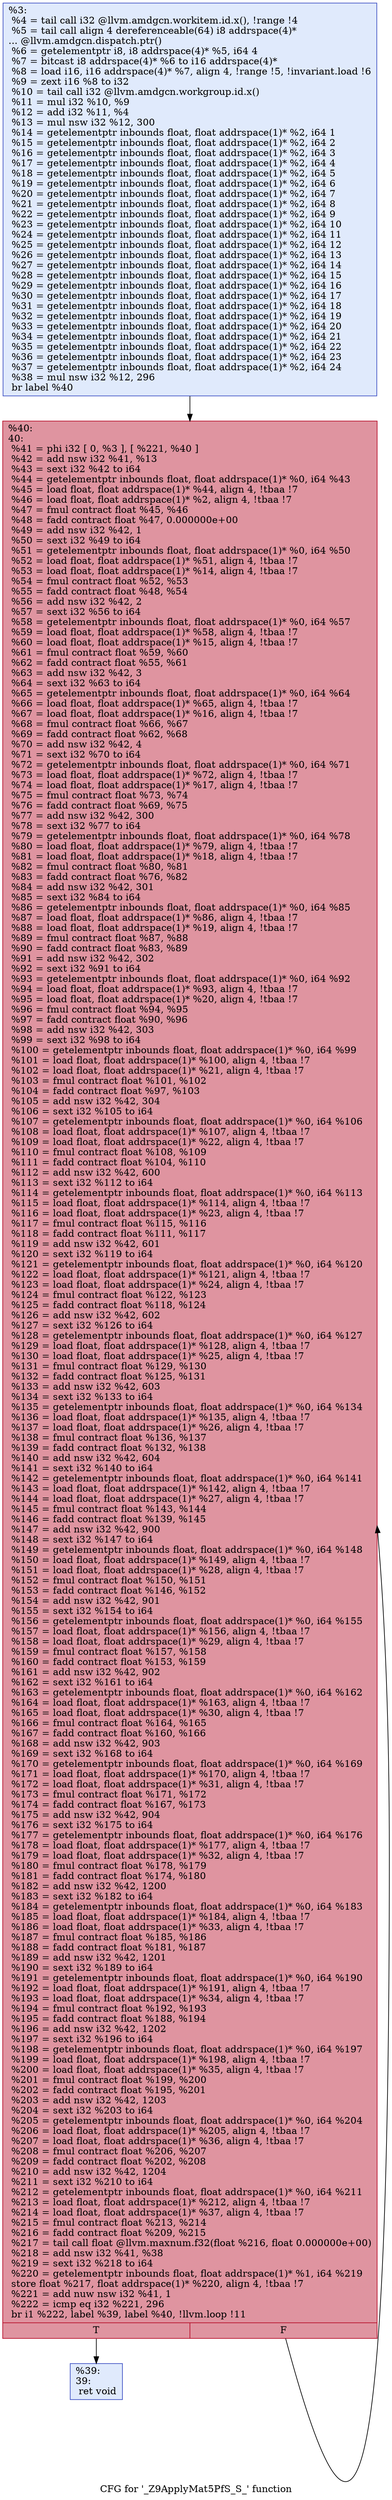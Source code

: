digraph "CFG for '_Z9ApplyMat5PfS_S_' function" {
	label="CFG for '_Z9ApplyMat5PfS_S_' function";

	Node0x45258e0 [shape=record,color="#3d50c3ff", style=filled, fillcolor="#b9d0f970",label="{%3:\l  %4 = tail call i32 @llvm.amdgcn.workitem.id.x(), !range !4\l  %5 = tail call align 4 dereferenceable(64) i8 addrspace(4)*\l... @llvm.amdgcn.dispatch.ptr()\l  %6 = getelementptr i8, i8 addrspace(4)* %5, i64 4\l  %7 = bitcast i8 addrspace(4)* %6 to i16 addrspace(4)*\l  %8 = load i16, i16 addrspace(4)* %7, align 4, !range !5, !invariant.load !6\l  %9 = zext i16 %8 to i32\l  %10 = tail call i32 @llvm.amdgcn.workgroup.id.x()\l  %11 = mul i32 %10, %9\l  %12 = add i32 %11, %4\l  %13 = mul nsw i32 %12, 300\l  %14 = getelementptr inbounds float, float addrspace(1)* %2, i64 1\l  %15 = getelementptr inbounds float, float addrspace(1)* %2, i64 2\l  %16 = getelementptr inbounds float, float addrspace(1)* %2, i64 3\l  %17 = getelementptr inbounds float, float addrspace(1)* %2, i64 4\l  %18 = getelementptr inbounds float, float addrspace(1)* %2, i64 5\l  %19 = getelementptr inbounds float, float addrspace(1)* %2, i64 6\l  %20 = getelementptr inbounds float, float addrspace(1)* %2, i64 7\l  %21 = getelementptr inbounds float, float addrspace(1)* %2, i64 8\l  %22 = getelementptr inbounds float, float addrspace(1)* %2, i64 9\l  %23 = getelementptr inbounds float, float addrspace(1)* %2, i64 10\l  %24 = getelementptr inbounds float, float addrspace(1)* %2, i64 11\l  %25 = getelementptr inbounds float, float addrspace(1)* %2, i64 12\l  %26 = getelementptr inbounds float, float addrspace(1)* %2, i64 13\l  %27 = getelementptr inbounds float, float addrspace(1)* %2, i64 14\l  %28 = getelementptr inbounds float, float addrspace(1)* %2, i64 15\l  %29 = getelementptr inbounds float, float addrspace(1)* %2, i64 16\l  %30 = getelementptr inbounds float, float addrspace(1)* %2, i64 17\l  %31 = getelementptr inbounds float, float addrspace(1)* %2, i64 18\l  %32 = getelementptr inbounds float, float addrspace(1)* %2, i64 19\l  %33 = getelementptr inbounds float, float addrspace(1)* %2, i64 20\l  %34 = getelementptr inbounds float, float addrspace(1)* %2, i64 21\l  %35 = getelementptr inbounds float, float addrspace(1)* %2, i64 22\l  %36 = getelementptr inbounds float, float addrspace(1)* %2, i64 23\l  %37 = getelementptr inbounds float, float addrspace(1)* %2, i64 24\l  %38 = mul nsw i32 %12, 296\l  br label %40\l}"];
	Node0x45258e0 -> Node0x4528d50;
	Node0x4528e50 [shape=record,color="#3d50c3ff", style=filled, fillcolor="#b9d0f970",label="{%39:\l39:                                               \l  ret void\l}"];
	Node0x4528d50 [shape=record,color="#b70d28ff", style=filled, fillcolor="#b70d2870",label="{%40:\l40:                                               \l  %41 = phi i32 [ 0, %3 ], [ %221, %40 ]\l  %42 = add nsw i32 %41, %13\l  %43 = sext i32 %42 to i64\l  %44 = getelementptr inbounds float, float addrspace(1)* %0, i64 %43\l  %45 = load float, float addrspace(1)* %44, align 4, !tbaa !7\l  %46 = load float, float addrspace(1)* %2, align 4, !tbaa !7\l  %47 = fmul contract float %45, %46\l  %48 = fadd contract float %47, 0.000000e+00\l  %49 = add nsw i32 %42, 1\l  %50 = sext i32 %49 to i64\l  %51 = getelementptr inbounds float, float addrspace(1)* %0, i64 %50\l  %52 = load float, float addrspace(1)* %51, align 4, !tbaa !7\l  %53 = load float, float addrspace(1)* %14, align 4, !tbaa !7\l  %54 = fmul contract float %52, %53\l  %55 = fadd contract float %48, %54\l  %56 = add nsw i32 %42, 2\l  %57 = sext i32 %56 to i64\l  %58 = getelementptr inbounds float, float addrspace(1)* %0, i64 %57\l  %59 = load float, float addrspace(1)* %58, align 4, !tbaa !7\l  %60 = load float, float addrspace(1)* %15, align 4, !tbaa !7\l  %61 = fmul contract float %59, %60\l  %62 = fadd contract float %55, %61\l  %63 = add nsw i32 %42, 3\l  %64 = sext i32 %63 to i64\l  %65 = getelementptr inbounds float, float addrspace(1)* %0, i64 %64\l  %66 = load float, float addrspace(1)* %65, align 4, !tbaa !7\l  %67 = load float, float addrspace(1)* %16, align 4, !tbaa !7\l  %68 = fmul contract float %66, %67\l  %69 = fadd contract float %62, %68\l  %70 = add nsw i32 %42, 4\l  %71 = sext i32 %70 to i64\l  %72 = getelementptr inbounds float, float addrspace(1)* %0, i64 %71\l  %73 = load float, float addrspace(1)* %72, align 4, !tbaa !7\l  %74 = load float, float addrspace(1)* %17, align 4, !tbaa !7\l  %75 = fmul contract float %73, %74\l  %76 = fadd contract float %69, %75\l  %77 = add nsw i32 %42, 300\l  %78 = sext i32 %77 to i64\l  %79 = getelementptr inbounds float, float addrspace(1)* %0, i64 %78\l  %80 = load float, float addrspace(1)* %79, align 4, !tbaa !7\l  %81 = load float, float addrspace(1)* %18, align 4, !tbaa !7\l  %82 = fmul contract float %80, %81\l  %83 = fadd contract float %76, %82\l  %84 = add nsw i32 %42, 301\l  %85 = sext i32 %84 to i64\l  %86 = getelementptr inbounds float, float addrspace(1)* %0, i64 %85\l  %87 = load float, float addrspace(1)* %86, align 4, !tbaa !7\l  %88 = load float, float addrspace(1)* %19, align 4, !tbaa !7\l  %89 = fmul contract float %87, %88\l  %90 = fadd contract float %83, %89\l  %91 = add nsw i32 %42, 302\l  %92 = sext i32 %91 to i64\l  %93 = getelementptr inbounds float, float addrspace(1)* %0, i64 %92\l  %94 = load float, float addrspace(1)* %93, align 4, !tbaa !7\l  %95 = load float, float addrspace(1)* %20, align 4, !tbaa !7\l  %96 = fmul contract float %94, %95\l  %97 = fadd contract float %90, %96\l  %98 = add nsw i32 %42, 303\l  %99 = sext i32 %98 to i64\l  %100 = getelementptr inbounds float, float addrspace(1)* %0, i64 %99\l  %101 = load float, float addrspace(1)* %100, align 4, !tbaa !7\l  %102 = load float, float addrspace(1)* %21, align 4, !tbaa !7\l  %103 = fmul contract float %101, %102\l  %104 = fadd contract float %97, %103\l  %105 = add nsw i32 %42, 304\l  %106 = sext i32 %105 to i64\l  %107 = getelementptr inbounds float, float addrspace(1)* %0, i64 %106\l  %108 = load float, float addrspace(1)* %107, align 4, !tbaa !7\l  %109 = load float, float addrspace(1)* %22, align 4, !tbaa !7\l  %110 = fmul contract float %108, %109\l  %111 = fadd contract float %104, %110\l  %112 = add nsw i32 %42, 600\l  %113 = sext i32 %112 to i64\l  %114 = getelementptr inbounds float, float addrspace(1)* %0, i64 %113\l  %115 = load float, float addrspace(1)* %114, align 4, !tbaa !7\l  %116 = load float, float addrspace(1)* %23, align 4, !tbaa !7\l  %117 = fmul contract float %115, %116\l  %118 = fadd contract float %111, %117\l  %119 = add nsw i32 %42, 601\l  %120 = sext i32 %119 to i64\l  %121 = getelementptr inbounds float, float addrspace(1)* %0, i64 %120\l  %122 = load float, float addrspace(1)* %121, align 4, !tbaa !7\l  %123 = load float, float addrspace(1)* %24, align 4, !tbaa !7\l  %124 = fmul contract float %122, %123\l  %125 = fadd contract float %118, %124\l  %126 = add nsw i32 %42, 602\l  %127 = sext i32 %126 to i64\l  %128 = getelementptr inbounds float, float addrspace(1)* %0, i64 %127\l  %129 = load float, float addrspace(1)* %128, align 4, !tbaa !7\l  %130 = load float, float addrspace(1)* %25, align 4, !tbaa !7\l  %131 = fmul contract float %129, %130\l  %132 = fadd contract float %125, %131\l  %133 = add nsw i32 %42, 603\l  %134 = sext i32 %133 to i64\l  %135 = getelementptr inbounds float, float addrspace(1)* %0, i64 %134\l  %136 = load float, float addrspace(1)* %135, align 4, !tbaa !7\l  %137 = load float, float addrspace(1)* %26, align 4, !tbaa !7\l  %138 = fmul contract float %136, %137\l  %139 = fadd contract float %132, %138\l  %140 = add nsw i32 %42, 604\l  %141 = sext i32 %140 to i64\l  %142 = getelementptr inbounds float, float addrspace(1)* %0, i64 %141\l  %143 = load float, float addrspace(1)* %142, align 4, !tbaa !7\l  %144 = load float, float addrspace(1)* %27, align 4, !tbaa !7\l  %145 = fmul contract float %143, %144\l  %146 = fadd contract float %139, %145\l  %147 = add nsw i32 %42, 900\l  %148 = sext i32 %147 to i64\l  %149 = getelementptr inbounds float, float addrspace(1)* %0, i64 %148\l  %150 = load float, float addrspace(1)* %149, align 4, !tbaa !7\l  %151 = load float, float addrspace(1)* %28, align 4, !tbaa !7\l  %152 = fmul contract float %150, %151\l  %153 = fadd contract float %146, %152\l  %154 = add nsw i32 %42, 901\l  %155 = sext i32 %154 to i64\l  %156 = getelementptr inbounds float, float addrspace(1)* %0, i64 %155\l  %157 = load float, float addrspace(1)* %156, align 4, !tbaa !7\l  %158 = load float, float addrspace(1)* %29, align 4, !tbaa !7\l  %159 = fmul contract float %157, %158\l  %160 = fadd contract float %153, %159\l  %161 = add nsw i32 %42, 902\l  %162 = sext i32 %161 to i64\l  %163 = getelementptr inbounds float, float addrspace(1)* %0, i64 %162\l  %164 = load float, float addrspace(1)* %163, align 4, !tbaa !7\l  %165 = load float, float addrspace(1)* %30, align 4, !tbaa !7\l  %166 = fmul contract float %164, %165\l  %167 = fadd contract float %160, %166\l  %168 = add nsw i32 %42, 903\l  %169 = sext i32 %168 to i64\l  %170 = getelementptr inbounds float, float addrspace(1)* %0, i64 %169\l  %171 = load float, float addrspace(1)* %170, align 4, !tbaa !7\l  %172 = load float, float addrspace(1)* %31, align 4, !tbaa !7\l  %173 = fmul contract float %171, %172\l  %174 = fadd contract float %167, %173\l  %175 = add nsw i32 %42, 904\l  %176 = sext i32 %175 to i64\l  %177 = getelementptr inbounds float, float addrspace(1)* %0, i64 %176\l  %178 = load float, float addrspace(1)* %177, align 4, !tbaa !7\l  %179 = load float, float addrspace(1)* %32, align 4, !tbaa !7\l  %180 = fmul contract float %178, %179\l  %181 = fadd contract float %174, %180\l  %182 = add nsw i32 %42, 1200\l  %183 = sext i32 %182 to i64\l  %184 = getelementptr inbounds float, float addrspace(1)* %0, i64 %183\l  %185 = load float, float addrspace(1)* %184, align 4, !tbaa !7\l  %186 = load float, float addrspace(1)* %33, align 4, !tbaa !7\l  %187 = fmul contract float %185, %186\l  %188 = fadd contract float %181, %187\l  %189 = add nsw i32 %42, 1201\l  %190 = sext i32 %189 to i64\l  %191 = getelementptr inbounds float, float addrspace(1)* %0, i64 %190\l  %192 = load float, float addrspace(1)* %191, align 4, !tbaa !7\l  %193 = load float, float addrspace(1)* %34, align 4, !tbaa !7\l  %194 = fmul contract float %192, %193\l  %195 = fadd contract float %188, %194\l  %196 = add nsw i32 %42, 1202\l  %197 = sext i32 %196 to i64\l  %198 = getelementptr inbounds float, float addrspace(1)* %0, i64 %197\l  %199 = load float, float addrspace(1)* %198, align 4, !tbaa !7\l  %200 = load float, float addrspace(1)* %35, align 4, !tbaa !7\l  %201 = fmul contract float %199, %200\l  %202 = fadd contract float %195, %201\l  %203 = add nsw i32 %42, 1203\l  %204 = sext i32 %203 to i64\l  %205 = getelementptr inbounds float, float addrspace(1)* %0, i64 %204\l  %206 = load float, float addrspace(1)* %205, align 4, !tbaa !7\l  %207 = load float, float addrspace(1)* %36, align 4, !tbaa !7\l  %208 = fmul contract float %206, %207\l  %209 = fadd contract float %202, %208\l  %210 = add nsw i32 %42, 1204\l  %211 = sext i32 %210 to i64\l  %212 = getelementptr inbounds float, float addrspace(1)* %0, i64 %211\l  %213 = load float, float addrspace(1)* %212, align 4, !tbaa !7\l  %214 = load float, float addrspace(1)* %37, align 4, !tbaa !7\l  %215 = fmul contract float %213, %214\l  %216 = fadd contract float %209, %215\l  %217 = tail call float @llvm.maxnum.f32(float %216, float 0.000000e+00)\l  %218 = add nsw i32 %41, %38\l  %219 = sext i32 %218 to i64\l  %220 = getelementptr inbounds float, float addrspace(1)* %1, i64 %219\l  store float %217, float addrspace(1)* %220, align 4, !tbaa !7\l  %221 = add nuw nsw i32 %41, 1\l  %222 = icmp eq i32 %221, 296\l  br i1 %222, label %39, label %40, !llvm.loop !11\l|{<s0>T|<s1>F}}"];
	Node0x4528d50:s0 -> Node0x4528e50;
	Node0x4528d50:s1 -> Node0x4528d50;
}
